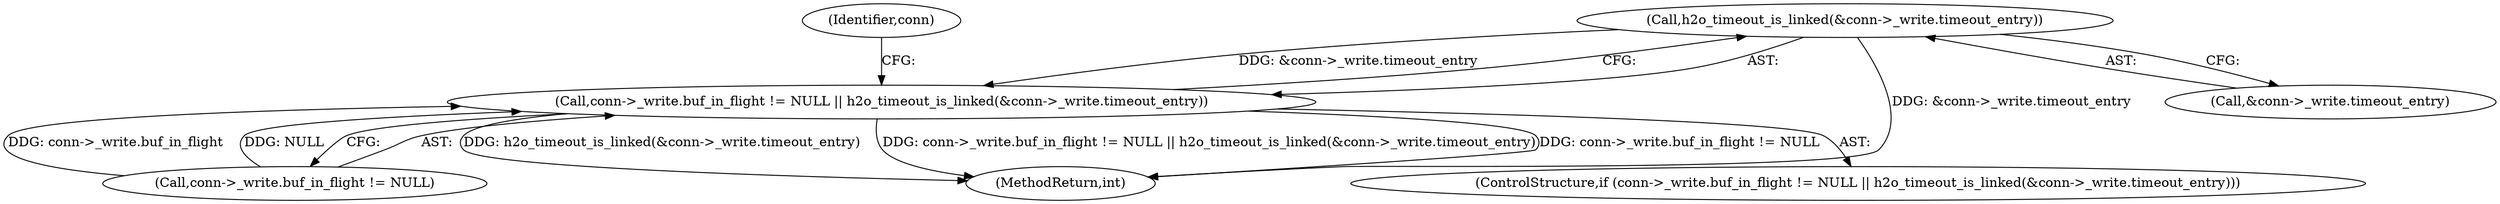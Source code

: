 digraph "0_h2o_1c0808d580da09fdec5a9a74ff09e103ea058dd4@pointer" {
"1000118" [label="(Call,h2o_timeout_is_linked(&conn->_write.timeout_entry))"];
"1000110" [label="(Call,conn->_write.buf_in_flight != NULL || h2o_timeout_is_linked(&conn->_write.timeout_entry))"];
"1000110" [label="(Call,conn->_write.buf_in_flight != NULL || h2o_timeout_is_linked(&conn->_write.timeout_entry))"];
"1000111" [label="(Call,conn->_write.buf_in_flight != NULL)"];
"1000118" [label="(Call,h2o_timeout_is_linked(&conn->_write.timeout_entry))"];
"1000135" [label="(MethodReturn,int)"];
"1000129" [label="(Identifier,conn)"];
"1000119" [label="(Call,&conn->_write.timeout_entry)"];
"1000109" [label="(ControlStructure,if (conn->_write.buf_in_flight != NULL || h2o_timeout_is_linked(&conn->_write.timeout_entry)))"];
"1000118" -> "1000110"  [label="AST: "];
"1000118" -> "1000119"  [label="CFG: "];
"1000119" -> "1000118"  [label="AST: "];
"1000110" -> "1000118"  [label="CFG: "];
"1000118" -> "1000135"  [label="DDG: &conn->_write.timeout_entry"];
"1000118" -> "1000110"  [label="DDG: &conn->_write.timeout_entry"];
"1000110" -> "1000109"  [label="AST: "];
"1000110" -> "1000111"  [label="CFG: "];
"1000111" -> "1000110"  [label="AST: "];
"1000129" -> "1000110"  [label="CFG: "];
"1000110" -> "1000135"  [label="DDG: h2o_timeout_is_linked(&conn->_write.timeout_entry)"];
"1000110" -> "1000135"  [label="DDG: conn->_write.buf_in_flight != NULL || h2o_timeout_is_linked(&conn->_write.timeout_entry)"];
"1000110" -> "1000135"  [label="DDG: conn->_write.buf_in_flight != NULL"];
"1000111" -> "1000110"  [label="DDG: conn->_write.buf_in_flight"];
"1000111" -> "1000110"  [label="DDG: NULL"];
}
